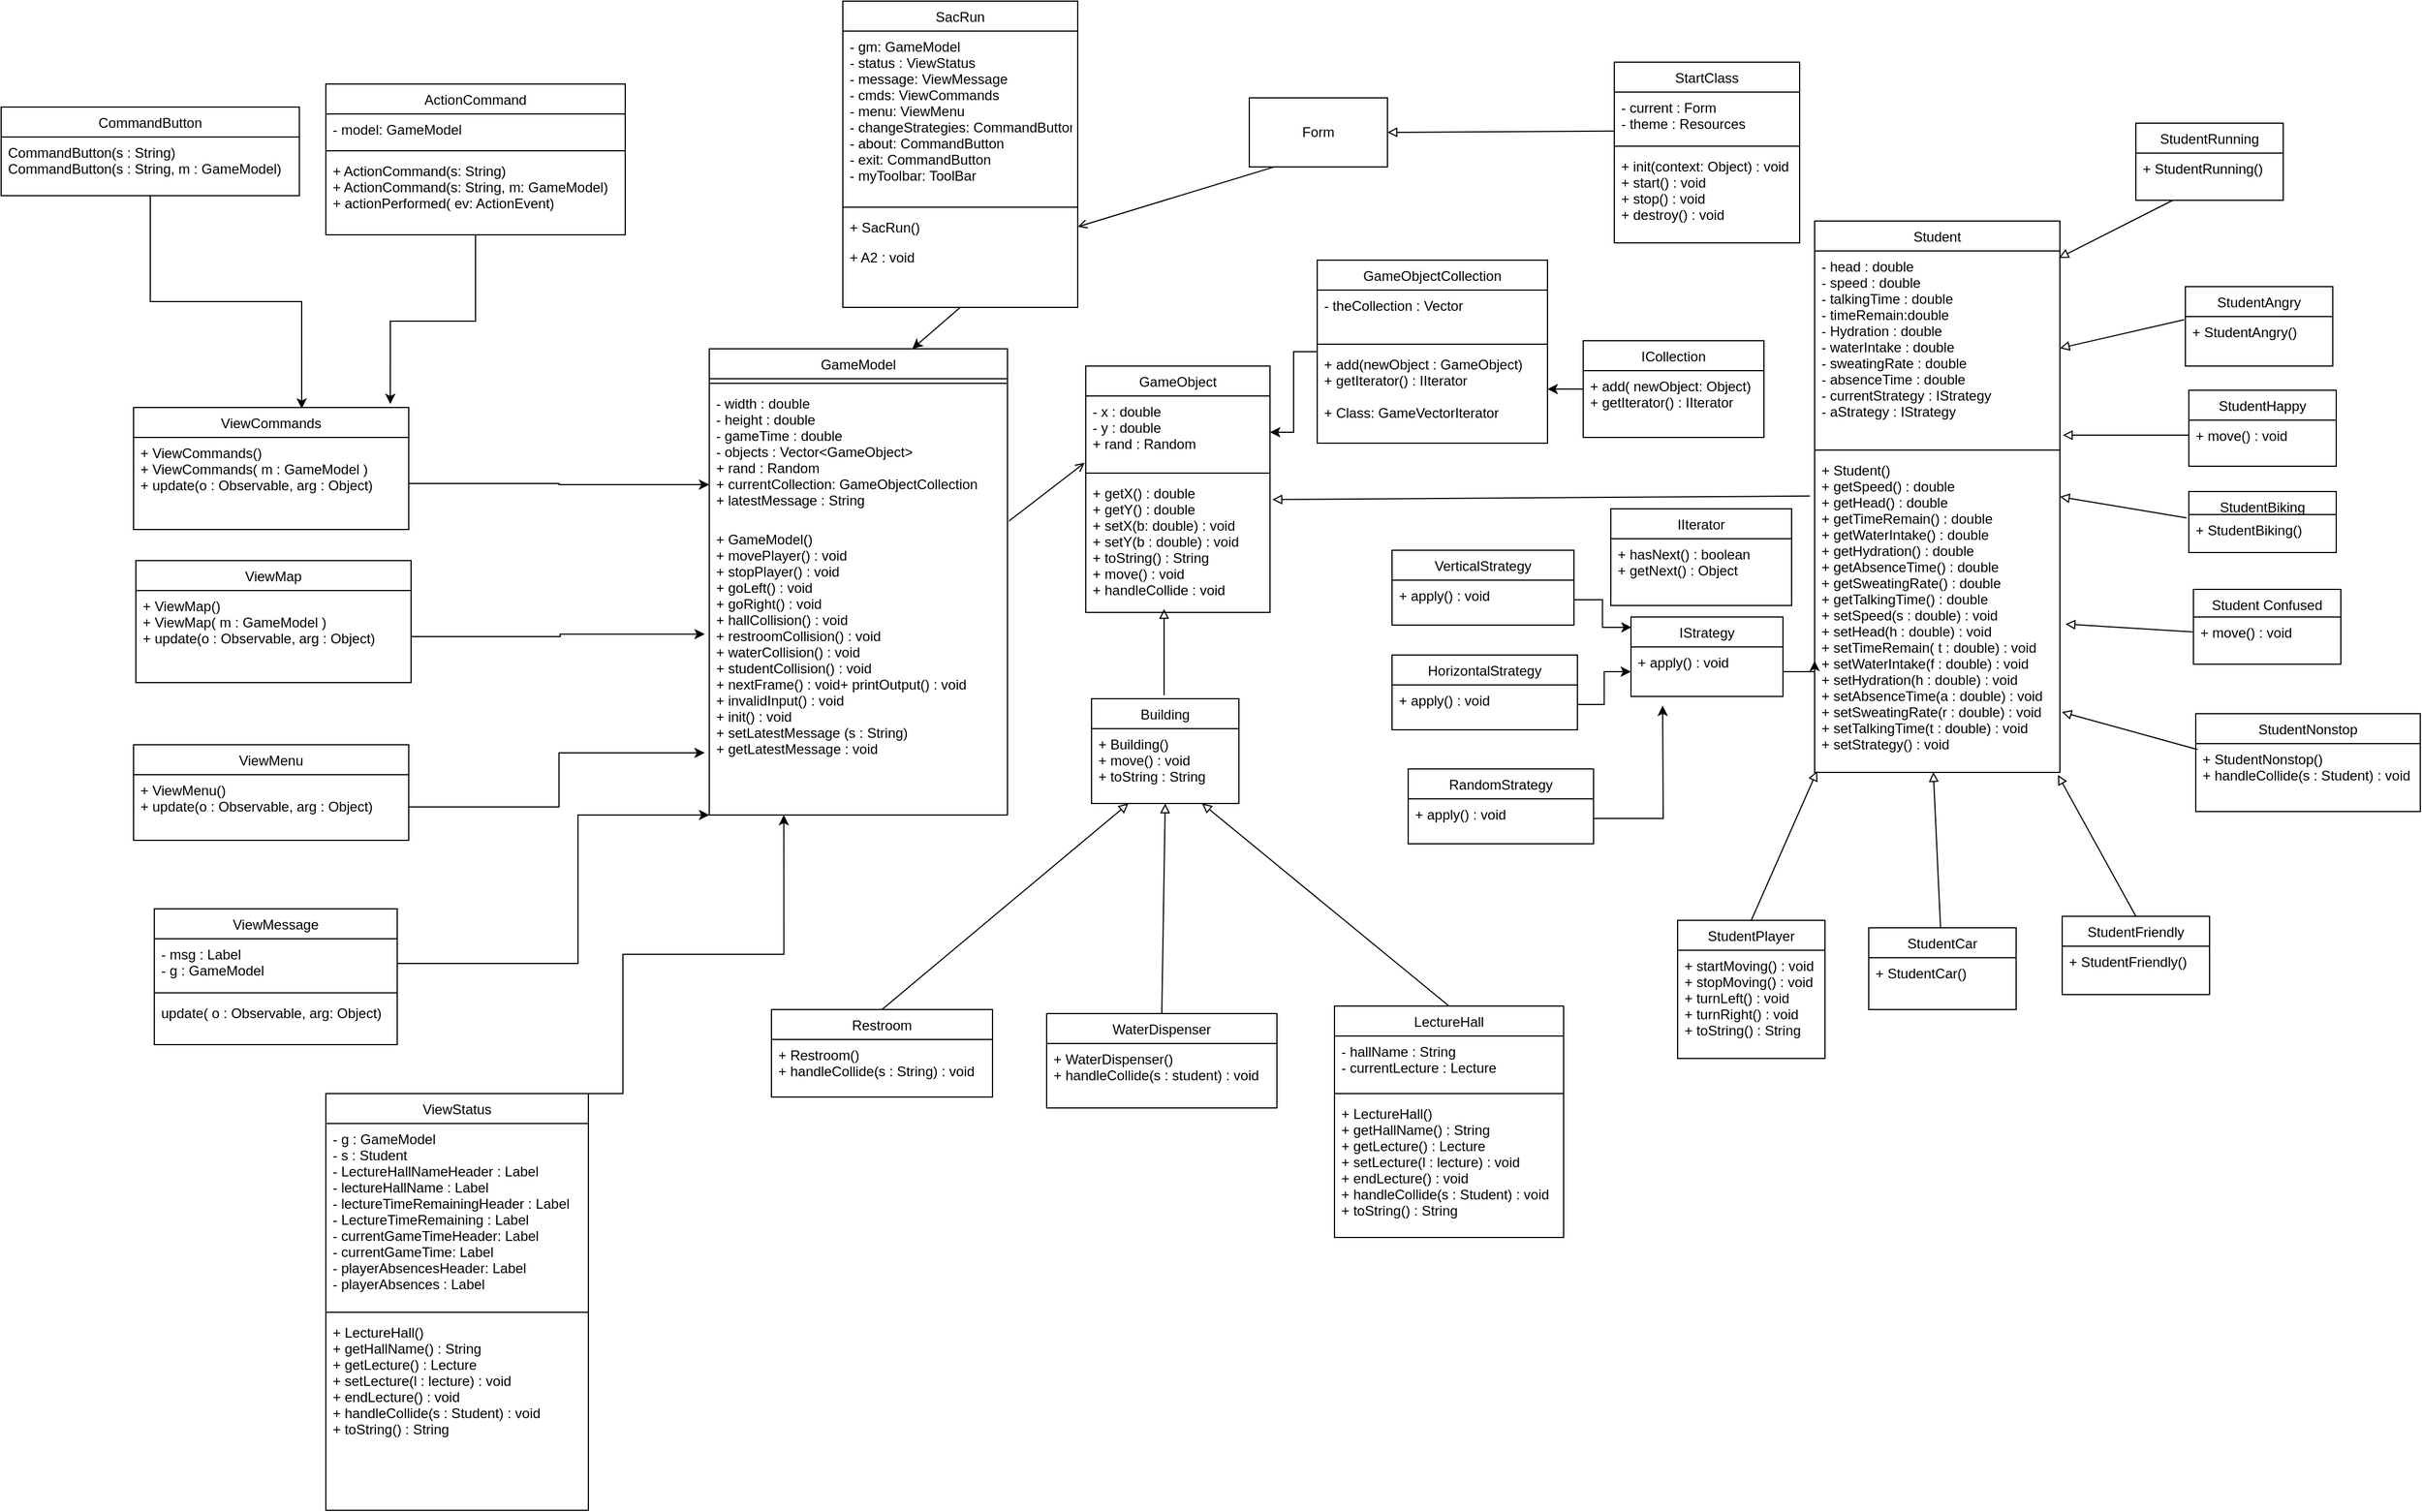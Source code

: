 <mxfile version="21.4.0" type="device" pages="2">
  <diagram id="C5RBs43oDa-KdzZeNtuy" name="Page-1">
    <mxGraphModel dx="1948" dy="1312" grid="0" gridSize="10" guides="1" tooltips="1" connect="1" arrows="1" fold="1" page="1" pageScale="1" pageWidth="2500" pageHeight="2000" background="none" math="0" shadow="0">
      <root>
        <mxCell id="WIyWlLk6GJQsqaUBKTNV-0" />
        <mxCell id="WIyWlLk6GJQsqaUBKTNV-1" parent="WIyWlLk6GJQsqaUBKTNV-0" />
        <mxCell id="zkfFHV4jXpPFQw0GAbJ--6" value="GameObject" style="swimlane;fontStyle=0;align=center;verticalAlign=top;childLayout=stackLayout;horizontal=1;startSize=26;horizontalStack=0;resizeParent=1;resizeLast=0;collapsible=1;marginBottom=0;rounded=0;shadow=0;strokeWidth=1;" parent="WIyWlLk6GJQsqaUBKTNV-1" vertex="1">
          <mxGeometry x="1135" y="353" width="160" height="214" as="geometry">
            <mxRectangle x="130" y="380" width="160" height="26" as="alternateBounds" />
          </mxGeometry>
        </mxCell>
        <mxCell id="zkfFHV4jXpPFQw0GAbJ--7" value="- x : double&#xa;- y : double&#xa;+ rand : Random&#xa;" style="text;align=left;verticalAlign=top;spacingLeft=4;spacingRight=4;overflow=hidden;rotatable=0;points=[[0,0.5],[1,0.5]];portConstraint=eastwest;" parent="zkfFHV4jXpPFQw0GAbJ--6" vertex="1">
          <mxGeometry y="26" width="160" height="63" as="geometry" />
        </mxCell>
        <mxCell id="zkfFHV4jXpPFQw0GAbJ--9" value="" style="line;html=1;strokeWidth=1;align=left;verticalAlign=middle;spacingTop=-1;spacingLeft=3;spacingRight=3;rotatable=0;labelPosition=right;points=[];portConstraint=eastwest;" parent="zkfFHV4jXpPFQw0GAbJ--6" vertex="1">
          <mxGeometry y="89" width="160" height="8" as="geometry" />
        </mxCell>
        <mxCell id="iKvbDmAeb83sAeLD34LN-2" value="+ getX() : double&#xa;+ getY() : double&#xa;+ setX(b: double) : void&#xa;+ setY(b : double) : void&#xa;+ toString() : String&#xa;+ move() : void&#xa;+ handleCollide : void&#xa;" style="text;align=left;verticalAlign=top;spacingLeft=4;spacingRight=4;overflow=hidden;rotatable=0;points=[[0,0.5],[1,0.5]];portConstraint=eastwest;" parent="zkfFHV4jXpPFQw0GAbJ--6" vertex="1">
          <mxGeometry y="97" width="160" height="117" as="geometry" />
        </mxCell>
        <mxCell id="zkfFHV4jXpPFQw0GAbJ--17" value="StartClass" style="swimlane;fontStyle=0;align=center;verticalAlign=top;childLayout=stackLayout;horizontal=1;startSize=26;horizontalStack=0;resizeParent=1;resizeLast=0;collapsible=1;marginBottom=0;rounded=0;shadow=0;strokeWidth=1;" parent="WIyWlLk6GJQsqaUBKTNV-1" vertex="1">
          <mxGeometry x="1594" y="89" width="161" height="157" as="geometry">
            <mxRectangle x="550" y="140" width="160" height="26" as="alternateBounds" />
          </mxGeometry>
        </mxCell>
        <mxCell id="zkfFHV4jXpPFQw0GAbJ--18" value="- current : Form&#xa;- theme : Resources&#xa;" style="text;align=left;verticalAlign=top;spacingLeft=4;spacingRight=4;overflow=hidden;rotatable=0;points=[[0,0.5],[1,0.5]];portConstraint=eastwest;" parent="zkfFHV4jXpPFQw0GAbJ--17" vertex="1">
          <mxGeometry y="26" width="161" height="43" as="geometry" />
        </mxCell>
        <mxCell id="zkfFHV4jXpPFQw0GAbJ--23" value="" style="line;html=1;strokeWidth=1;align=left;verticalAlign=middle;spacingTop=-1;spacingLeft=3;spacingRight=3;rotatable=0;labelPosition=right;points=[];portConstraint=eastwest;" parent="zkfFHV4jXpPFQw0GAbJ--17" vertex="1">
          <mxGeometry y="69" width="161" height="8" as="geometry" />
        </mxCell>
        <mxCell id="zkfFHV4jXpPFQw0GAbJ--24" value="+ init(context: Object) : void&#xa;+ start() : void&#xa;+ stop() : void&#xa;+ destroy() : void&#xa;" style="text;align=left;verticalAlign=top;spacingLeft=4;spacingRight=4;overflow=hidden;rotatable=0;points=[[0,0.5],[1,0.5]];portConstraint=eastwest;" parent="zkfFHV4jXpPFQw0GAbJ--17" vertex="1">
          <mxGeometry y="77" width="161" height="67" as="geometry" />
        </mxCell>
        <mxCell id="lJ6aVyWYcNpA8rli7bff-1" value="SacRun" style="swimlane;fontStyle=0;align=center;verticalAlign=top;childLayout=stackLayout;horizontal=1;startSize=26;horizontalStack=0;resizeParent=1;resizeLast=0;collapsible=1;marginBottom=0;rounded=0;shadow=0;strokeWidth=1;" parent="WIyWlLk6GJQsqaUBKTNV-1" vertex="1">
          <mxGeometry x="924" y="36" width="204" height="266" as="geometry">
            <mxRectangle x="550" y="140" width="160" height="26" as="alternateBounds" />
          </mxGeometry>
        </mxCell>
        <mxCell id="lJ6aVyWYcNpA8rli7bff-2" value="- gm: GameModel&#xa;- status : ViewStatus&#xa;- message: ViewMessage&#xa;- cmds: ViewCommands&#xa;- menu: ViewMenu&#xa;- changeStrategies: CommandButton&#xa;- about: CommandButton&#xa;- exit: CommandButton&#xa;- myToolbar: ToolBar" style="text;align=left;verticalAlign=top;spacingLeft=4;spacingRight=4;overflow=hidden;rotatable=0;points=[[0,0.5],[1,0.5]];portConstraint=eastwest;" parent="lJ6aVyWYcNpA8rli7bff-1" vertex="1">
          <mxGeometry y="26" width="204" height="149" as="geometry" />
        </mxCell>
        <mxCell id="lJ6aVyWYcNpA8rli7bff-4" value="" style="line;html=1;strokeWidth=1;align=left;verticalAlign=middle;spacingTop=-1;spacingLeft=3;spacingRight=3;rotatable=0;labelPosition=right;points=[];portConstraint=eastwest;" parent="lJ6aVyWYcNpA8rli7bff-1" vertex="1">
          <mxGeometry y="175" width="204" height="8" as="geometry" />
        </mxCell>
        <mxCell id="lJ6aVyWYcNpA8rli7bff-5" value="+ SacRun()" style="text;align=left;verticalAlign=top;spacingLeft=4;spacingRight=4;overflow=hidden;rotatable=0;points=[[0,0.5],[1,0.5]];portConstraint=eastwest;" parent="lJ6aVyWYcNpA8rli7bff-1" vertex="1">
          <mxGeometry y="183" width="204" height="26" as="geometry" />
        </mxCell>
        <mxCell id="lJ6aVyWYcNpA8rli7bff-6" value="+ A2 : void" style="text;align=left;verticalAlign=top;spacingLeft=4;spacingRight=4;overflow=hidden;rotatable=0;points=[[0,0.5],[1,0.5]];portConstraint=eastwest;" parent="lJ6aVyWYcNpA8rli7bff-1" vertex="1">
          <mxGeometry y="209" width="204" height="57" as="geometry" />
        </mxCell>
        <mxCell id="lJ6aVyWYcNpA8rli7bff-12" value="GameModel" style="swimlane;fontStyle=0;align=center;verticalAlign=top;childLayout=stackLayout;horizontal=1;startSize=26;horizontalStack=0;resizeParent=1;resizeLast=0;collapsible=1;marginBottom=0;rounded=0;shadow=0;strokeWidth=1;" parent="WIyWlLk6GJQsqaUBKTNV-1" vertex="1">
          <mxGeometry x="808" y="338" width="259" height="405" as="geometry">
            <mxRectangle x="550" y="140" width="160" height="26" as="alternateBounds" />
          </mxGeometry>
        </mxCell>
        <mxCell id="lJ6aVyWYcNpA8rli7bff-15" value="" style="line;html=1;strokeWidth=1;align=left;verticalAlign=middle;spacingTop=-1;spacingLeft=3;spacingRight=3;rotatable=0;labelPosition=right;points=[];portConstraint=eastwest;" parent="lJ6aVyWYcNpA8rli7bff-12" vertex="1">
          <mxGeometry y="26" width="259" height="8" as="geometry" />
        </mxCell>
        <mxCell id="lJ6aVyWYcNpA8rli7bff-13" value="- width : double&#xa;- height : double&#xa;- gameTime : double&#xa;- objects : Vector&lt;GameObject&gt;&#xa;+ rand : Random&#xa;+ currentCollection: GameObjectCollection&#xa;+ latestMessage : String" style="text;align=left;verticalAlign=top;spacingLeft=4;spacingRight=4;overflow=hidden;rotatable=0;points=[[0,0.5],[1,0.5]];portConstraint=eastwest;" parent="lJ6aVyWYcNpA8rli7bff-12" vertex="1">
          <mxGeometry y="34" width="259" height="118" as="geometry" />
        </mxCell>
        <mxCell id="lJ6aVyWYcNpA8rli7bff-16" value="+ GameModel()&#xa;+ movePlayer() : void&#xa;+ stopPlayer() : void&#xa;+ goLeft() : void&#xa;+ goRight() : void&#xa;+ hallCollision() : void&#xa;+ restroomCollision() : void&#xa;+ waterCollision() : void&#xa;+ studentCollision() : void&#xa;+ nextFrame() : void+ printOutput() : void&#xa;+ invalidInput() : void&#xa;+ init() : void&#xa;+ setLatestMessage (s : String)&#xa;+ getLatestMessage : void&#xa;&#xa;&#xa;&#xa;" style="text;align=left;verticalAlign=top;spacingLeft=4;spacingRight=4;overflow=hidden;rotatable=0;points=[[0,0.5],[1,0.5]];portConstraint=eastwest;" parent="lJ6aVyWYcNpA8rli7bff-12" vertex="1">
          <mxGeometry y="152" width="259" height="238" as="geometry" />
        </mxCell>
        <mxCell id="lJ6aVyWYcNpA8rli7bff-18" value="" style="endArrow=open;html=1;rounded=0;endFill=0;exitX=1;exitY=0.5;exitDx=0;exitDy=0;entryX=1;entryY=0.5;entryDx=0;entryDy=0;" parent="WIyWlLk6GJQsqaUBKTNV-1" source="lJ6aVyWYcNpA8rli7bff-20" target="lJ6aVyWYcNpA8rli7bff-5" edge="1">
          <mxGeometry width="50" height="50" relative="1" as="geometry">
            <mxPoint x="1477" y="404" as="sourcePoint" />
            <mxPoint x="1103" y="242" as="targetPoint" />
            <Array as="points" />
          </mxGeometry>
        </mxCell>
        <mxCell id="lJ6aVyWYcNpA8rli7bff-20" value="Form" style="rounded=0;whiteSpace=wrap;html=1;" parent="WIyWlLk6GJQsqaUBKTNV-1" vertex="1">
          <mxGeometry x="1277" y="120" width="120" height="60" as="geometry" />
        </mxCell>
        <mxCell id="lJ6aVyWYcNpA8rli7bff-25" value="Building" style="swimlane;fontStyle=0;align=center;verticalAlign=top;childLayout=stackLayout;horizontal=1;startSize=26;horizontalStack=0;resizeParent=1;resizeLast=0;collapsible=1;marginBottom=0;rounded=0;shadow=0;strokeWidth=1;" parent="WIyWlLk6GJQsqaUBKTNV-1" vertex="1">
          <mxGeometry x="1140" y="642" width="128" height="91" as="geometry">
            <mxRectangle x="550" y="140" width="160" height="26" as="alternateBounds" />
          </mxGeometry>
        </mxCell>
        <mxCell id="lJ6aVyWYcNpA8rli7bff-29" value="+ Building()&#xa;+ move() : void&#xa;+ toString : String&#xa;" style="text;align=left;verticalAlign=top;spacingLeft=4;spacingRight=4;overflow=hidden;rotatable=0;points=[[0,0.5],[1,0.5]];portConstraint=eastwest;" parent="lJ6aVyWYcNpA8rli7bff-25" vertex="1">
          <mxGeometry y="26" width="128" height="58" as="geometry" />
        </mxCell>
        <mxCell id="lJ6aVyWYcNpA8rli7bff-31" value="Student&#xa;" style="swimlane;fontStyle=0;align=center;verticalAlign=top;childLayout=stackLayout;horizontal=1;startSize=26;horizontalStack=0;resizeParent=1;resizeLast=0;collapsible=1;marginBottom=0;rounded=0;shadow=0;strokeWidth=1;" parent="WIyWlLk6GJQsqaUBKTNV-1" vertex="1">
          <mxGeometry x="1768" y="227" width="213" height="479" as="geometry">
            <mxRectangle x="550" y="140" width="160" height="26" as="alternateBounds" />
          </mxGeometry>
        </mxCell>
        <mxCell id="lJ6aVyWYcNpA8rli7bff-32" value="- head : double&#xa;- speed : double&#xa;- talkingTime : double&#xa;- timeRemain:double&#xa;- Hydration : double&#xa;- waterIntake : double&#xa;- sweatingRate : double&#xa;- absenceTime : double&#xa;- currentStrategy : IStrategy&#xa;- aStrategy : IStrategy" style="text;align=left;verticalAlign=top;spacingLeft=4;spacingRight=4;overflow=hidden;rotatable=0;points=[[0,0.5],[1,0.5]];portConstraint=eastwest;" parent="lJ6aVyWYcNpA8rli7bff-31" vertex="1">
          <mxGeometry y="26" width="213" height="169" as="geometry" />
        </mxCell>
        <mxCell id="lJ6aVyWYcNpA8rli7bff-34" value="" style="line;html=1;strokeWidth=1;align=left;verticalAlign=middle;spacingTop=-1;spacingLeft=3;spacingRight=3;rotatable=0;labelPosition=right;points=[];portConstraint=eastwest;" parent="lJ6aVyWYcNpA8rli7bff-31" vertex="1">
          <mxGeometry y="195" width="213" height="8" as="geometry" />
        </mxCell>
        <mxCell id="lJ6aVyWYcNpA8rli7bff-35" value="+ Student()&#xa;+ getSpeed() : double&#xa;+ getHead() : double&#xa;+ getTimeRemain() : double&#xa;+ getWaterIntake() : double&#xa;+ getHydration() : double&#xa;+ getAbsenceTime() : double&#xa;+ getSweatingRate() : double&#xa;+ getTalkingTime() : double&#xa;+ setSpeed(s : double) : void&#xa;+ setHead(h : double) : void&#xa;+ setTimeRemain( t : double) : void&#xa;+ setWaterIntake(f : double) : void&#xa;+ setHydration(h : double) : void&#xa;+ setAbsenceTime(a : double) : void&#xa;+ setSweatingRate(r : double) : void&#xa;+ setTalkingTime(t : double) : void&#xa;+ setStrategy() : void" style="text;align=left;verticalAlign=top;spacingLeft=4;spacingRight=4;overflow=hidden;rotatable=0;points=[[0,0.5],[1,0.5]];portConstraint=eastwest;" parent="lJ6aVyWYcNpA8rli7bff-31" vertex="1">
          <mxGeometry y="203" width="213" height="276" as="geometry" />
        </mxCell>
        <mxCell id="lJ6aVyWYcNpA8rli7bff-37" value="WaterDispenser" style="swimlane;fontStyle=0;align=center;verticalAlign=top;childLayout=stackLayout;horizontal=1;startSize=26;horizontalStack=0;resizeParent=1;resizeLast=0;collapsible=1;marginBottom=0;rounded=0;shadow=0;strokeWidth=1;" parent="WIyWlLk6GJQsqaUBKTNV-1" vertex="1">
          <mxGeometry x="1101" y="915.5" width="200" height="82" as="geometry">
            <mxRectangle x="550" y="140" width="160" height="26" as="alternateBounds" />
          </mxGeometry>
        </mxCell>
        <mxCell id="lJ6aVyWYcNpA8rli7bff-42" value="+ WaterDispenser()&#xa;+ handleCollide(s : student) : void&#xa;" style="text;align=left;verticalAlign=top;spacingLeft=4;spacingRight=4;overflow=hidden;rotatable=0;points=[[0,0.5],[1,0.5]];portConstraint=eastwest;" parent="lJ6aVyWYcNpA8rli7bff-37" vertex="1">
          <mxGeometry y="26" width="200" height="48" as="geometry" />
        </mxCell>
        <mxCell id="lJ6aVyWYcNpA8rli7bff-43" value="LectureHall" style="swimlane;fontStyle=0;align=center;verticalAlign=top;childLayout=stackLayout;horizontal=1;startSize=26;horizontalStack=0;resizeParent=1;resizeLast=0;collapsible=1;marginBottom=0;rounded=0;shadow=0;strokeWidth=1;" parent="WIyWlLk6GJQsqaUBKTNV-1" vertex="1">
          <mxGeometry x="1351" y="909" width="199" height="201" as="geometry">
            <mxRectangle x="550" y="140" width="160" height="26" as="alternateBounds" />
          </mxGeometry>
        </mxCell>
        <mxCell id="lJ6aVyWYcNpA8rli7bff-44" value="- hallName : String&#xa;- currentLecture : Lecture&#xa;" style="text;align=left;verticalAlign=top;spacingLeft=4;spacingRight=4;overflow=hidden;rotatable=0;points=[[0,0.5],[1,0.5]];portConstraint=eastwest;" parent="lJ6aVyWYcNpA8rli7bff-43" vertex="1">
          <mxGeometry y="26" width="199" height="46" as="geometry" />
        </mxCell>
        <mxCell id="lJ6aVyWYcNpA8rli7bff-46" value="" style="line;html=1;strokeWidth=1;align=left;verticalAlign=middle;spacingTop=-1;spacingLeft=3;spacingRight=3;rotatable=0;labelPosition=right;points=[];portConstraint=eastwest;" parent="lJ6aVyWYcNpA8rli7bff-43" vertex="1">
          <mxGeometry y="72" width="199" height="8" as="geometry" />
        </mxCell>
        <mxCell id="lJ6aVyWYcNpA8rli7bff-47" value="+ LectureHall()&#xa;+ getHallName() : String&#xa;+ getLecture() : Lecture&#xa;+ setLecture(l : lecture) : void&#xa;+ endLecture() : void&#xa;+ handleCollide(s : Student) : void&#xa;+ toString() : String" style="text;align=left;verticalAlign=top;spacingLeft=4;spacingRight=4;overflow=hidden;rotatable=0;points=[[0,0.5],[1,0.5]];portConstraint=eastwest;" parent="lJ6aVyWYcNpA8rli7bff-43" vertex="1">
          <mxGeometry y="80" width="199" height="121" as="geometry" />
        </mxCell>
        <mxCell id="lJ6aVyWYcNpA8rli7bff-48" value="Restroom&#xa;" style="swimlane;fontStyle=0;align=center;verticalAlign=top;childLayout=stackLayout;horizontal=1;startSize=26;horizontalStack=0;resizeParent=1;resizeLast=0;collapsible=1;marginBottom=0;rounded=0;shadow=0;strokeWidth=1;" parent="WIyWlLk6GJQsqaUBKTNV-1" vertex="1">
          <mxGeometry x="862" y="912" width="192" height="76" as="geometry">
            <mxRectangle x="550" y="140" width="160" height="26" as="alternateBounds" />
          </mxGeometry>
        </mxCell>
        <mxCell id="lJ6aVyWYcNpA8rli7bff-52" value="+ Restroom()&#xa;+ handleCollide(s : String) : void&#xa;" style="text;align=left;verticalAlign=top;spacingLeft=4;spacingRight=4;overflow=hidden;rotatable=0;points=[[0,0.5],[1,0.5]];portConstraint=eastwest;" parent="lJ6aVyWYcNpA8rli7bff-48" vertex="1">
          <mxGeometry y="26" width="192" height="49" as="geometry" />
        </mxCell>
        <mxCell id="lJ6aVyWYcNpA8rli7bff-53" value="" style="endArrow=open;html=1;rounded=0;endFill=0;exitX=1.005;exitY=0.98;exitDx=0;exitDy=0;exitPerimeter=0;entryX=-0.006;entryY=0.921;entryDx=0;entryDy=0;entryPerimeter=0;" parent="WIyWlLk6GJQsqaUBKTNV-1" source="lJ6aVyWYcNpA8rli7bff-13" target="zkfFHV4jXpPFQw0GAbJ--7" edge="1">
          <mxGeometry width="50" height="50" relative="1" as="geometry">
            <mxPoint x="1063" y="525" as="sourcePoint" />
            <mxPoint x="1117" y="434" as="targetPoint" />
            <Array as="points" />
          </mxGeometry>
        </mxCell>
        <mxCell id="lJ6aVyWYcNpA8rli7bff-54" value="" style="endArrow=block;html=1;rounded=0;endFill=0;" parent="WIyWlLk6GJQsqaUBKTNV-1" edge="1">
          <mxGeometry width="50" height="50" relative="1" as="geometry">
            <mxPoint x="1203" y="639" as="sourcePoint" />
            <mxPoint x="1203" y="564" as="targetPoint" />
          </mxGeometry>
        </mxCell>
        <mxCell id="lJ6aVyWYcNpA8rli7bff-55" value="" style="endArrow=block;html=1;rounded=0;exitX=0.5;exitY=0;exitDx=0;exitDy=0;entryX=0.5;entryY=1;entryDx=0;entryDy=0;endFill=0;" parent="WIyWlLk6GJQsqaUBKTNV-1" source="lJ6aVyWYcNpA8rli7bff-37" target="lJ6aVyWYcNpA8rli7bff-25" edge="1">
          <mxGeometry width="50" height="50" relative="1" as="geometry">
            <mxPoint x="1154.744" y="771.998" as="sourcePoint" />
            <mxPoint x="1007" y="837.03" as="targetPoint" />
          </mxGeometry>
        </mxCell>
        <mxCell id="lJ6aVyWYcNpA8rli7bff-56" value="" style="endArrow=block;html=1;rounded=0;exitX=0.5;exitY=0;exitDx=0;exitDy=0;endFill=0;entryX=0.75;entryY=1;entryDx=0;entryDy=0;" parent="WIyWlLk6GJQsqaUBKTNV-1" source="lJ6aVyWYcNpA8rli7bff-43" target="lJ6aVyWYcNpA8rli7bff-25" edge="1">
          <mxGeometry width="50" height="50" relative="1" as="geometry">
            <mxPoint x="906.74" y="949" as="sourcePoint" />
            <mxPoint x="1069.74" y="900" as="targetPoint" />
          </mxGeometry>
        </mxCell>
        <mxCell id="lJ6aVyWYcNpA8rli7bff-57" value="" style="endArrow=block;html=1;rounded=0;endFill=0;exitX=0.5;exitY=0;exitDx=0;exitDy=0;entryX=0.25;entryY=1;entryDx=0;entryDy=0;" parent="WIyWlLk6GJQsqaUBKTNV-1" source="lJ6aVyWYcNpA8rli7bff-48" target="lJ6aVyWYcNpA8rli7bff-25" edge="1">
          <mxGeometry width="50" height="50" relative="1" as="geometry">
            <mxPoint x="992" y="1176" as="sourcePoint" />
            <mxPoint x="977" y="936" as="targetPoint" />
          </mxGeometry>
        </mxCell>
        <mxCell id="lJ6aVyWYcNpA8rli7bff-58" value="" style="endArrow=block;html=1;rounded=0;endFill=0;exitX=0.008;exitY=0.117;exitDx=0;exitDy=0;exitPerimeter=0;entryX=1.008;entryY=0.81;entryDx=0;entryDy=0;entryPerimeter=0;" parent="WIyWlLk6GJQsqaUBKTNV-1" source="iKvbDmAeb83sAeLD34LN-12" target="lJ6aVyWYcNpA8rli7bff-35" edge="1">
          <mxGeometry width="50" height="50" relative="1" as="geometry">
            <mxPoint x="2316" y="512" as="sourcePoint" />
            <mxPoint x="2439" y="534" as="targetPoint" />
          </mxGeometry>
        </mxCell>
        <mxCell id="lJ6aVyWYcNpA8rli7bff-59" value="" style="endArrow=block;html=1;rounded=0;entryX=1;entryY=0.5;entryDx=0;entryDy=0;endFill=0;exitX=-0.001;exitY=0.787;exitDx=0;exitDy=0;exitPerimeter=0;" parent="WIyWlLk6GJQsqaUBKTNV-1" source="zkfFHV4jXpPFQw0GAbJ--18" target="lJ6aVyWYcNpA8rli7bff-20" edge="1">
          <mxGeometry width="50" height="50" relative="1" as="geometry">
            <mxPoint x="1172" y="156" as="sourcePoint" />
            <mxPoint x="1419" y="494" as="targetPoint" />
          </mxGeometry>
        </mxCell>
        <mxCell id="lJ6aVyWYcNpA8rli7bff-60" value="StudentAngry&#xa;" style="swimlane;fontStyle=0;align=center;verticalAlign=top;childLayout=stackLayout;horizontal=1;startSize=26;horizontalStack=0;resizeParent=1;resizeLast=0;collapsible=1;marginBottom=0;rounded=0;shadow=0;strokeWidth=1;" parent="WIyWlLk6GJQsqaUBKTNV-1" vertex="1">
          <mxGeometry x="2090" y="284" width="128" height="69" as="geometry">
            <mxRectangle x="550" y="140" width="160" height="26" as="alternateBounds" />
          </mxGeometry>
        </mxCell>
        <mxCell id="lJ6aVyWYcNpA8rli7bff-64" value="+ StudentAngry()" style="text;align=left;verticalAlign=top;spacingLeft=4;spacingRight=4;overflow=hidden;rotatable=0;points=[[0,0.5],[1,0.5]];portConstraint=eastwest;" parent="lJ6aVyWYcNpA8rli7bff-60" vertex="1">
          <mxGeometry y="26" width="128" height="26" as="geometry" />
        </mxCell>
        <mxCell id="lJ6aVyWYcNpA8rli7bff-66" value="StudentBiking&#xa;" style="swimlane;fontStyle=0;align=center;verticalAlign=top;childLayout=stackLayout;horizontal=1;startSize=20;horizontalStack=0;resizeParent=1;resizeLast=0;collapsible=1;marginBottom=0;rounded=0;shadow=0;strokeWidth=1;" parent="WIyWlLk6GJQsqaUBKTNV-1" vertex="1">
          <mxGeometry x="2093" y="462" width="128" height="53" as="geometry">
            <mxRectangle x="550" y="140" width="160" height="26" as="alternateBounds" />
          </mxGeometry>
        </mxCell>
        <mxCell id="lJ6aVyWYcNpA8rli7bff-70" value="+ StudentBiking()" style="text;align=left;verticalAlign=top;spacingLeft=4;spacingRight=4;overflow=hidden;rotatable=0;points=[[0,0.5],[1,0.5]];portConstraint=eastwest;" parent="lJ6aVyWYcNpA8rli7bff-66" vertex="1">
          <mxGeometry y="20" width="128" height="26" as="geometry" />
        </mxCell>
        <mxCell id="lJ6aVyWYcNpA8rli7bff-72" value="StudentPlayer" style="swimlane;fontStyle=0;align=center;verticalAlign=top;childLayout=stackLayout;horizontal=1;startSize=26;horizontalStack=0;resizeParent=1;resizeLast=0;collapsible=1;marginBottom=0;rounded=0;shadow=0;strokeWidth=1;" parent="WIyWlLk6GJQsqaUBKTNV-1" vertex="1">
          <mxGeometry x="1649" y="834.5" width="128" height="120" as="geometry">
            <mxRectangle x="550" y="140" width="160" height="26" as="alternateBounds" />
          </mxGeometry>
        </mxCell>
        <mxCell id="lJ6aVyWYcNpA8rli7bff-76" value="+ startMoving() : void&#xa;+ stopMoving() : void&#xa;+ turnLeft() : void&#xa;+ turnRight() : void&#xa;+ toString() : String&#xa;" style="text;align=left;verticalAlign=top;spacingLeft=4;spacingRight=4;overflow=hidden;rotatable=0;points=[[0,0.5],[1,0.5]];portConstraint=eastwest;" parent="lJ6aVyWYcNpA8rli7bff-72" vertex="1">
          <mxGeometry y="26" width="128" height="91" as="geometry" />
        </mxCell>
        <mxCell id="lJ6aVyWYcNpA8rli7bff-78" value="Student Confused&#xa;" style="swimlane;fontStyle=0;align=center;verticalAlign=top;childLayout=stackLayout;horizontal=1;startSize=24;horizontalStack=0;resizeParent=1;resizeLast=0;collapsible=1;marginBottom=0;rounded=0;shadow=0;strokeWidth=1;" parent="WIyWlLk6GJQsqaUBKTNV-1" vertex="1">
          <mxGeometry x="2097" y="547" width="128" height="65" as="geometry">
            <mxRectangle x="550" y="140" width="160" height="26" as="alternateBounds" />
          </mxGeometry>
        </mxCell>
        <mxCell id="lJ6aVyWYcNpA8rli7bff-82" value="+ move() : void" style="text;align=left;verticalAlign=top;spacingLeft=4;spacingRight=4;overflow=hidden;rotatable=0;points=[[0,0.5],[1,0.5]];portConstraint=eastwest;" parent="lJ6aVyWYcNpA8rli7bff-78" vertex="1">
          <mxGeometry y="24" width="128" height="26" as="geometry" />
        </mxCell>
        <mxCell id="lJ6aVyWYcNpA8rli7bff-84" value="StudentHappy&#xa;" style="swimlane;fontStyle=0;align=center;verticalAlign=top;childLayout=stackLayout;horizontal=1;startSize=26;horizontalStack=0;resizeParent=1;resizeLast=0;collapsible=1;marginBottom=0;rounded=0;shadow=0;strokeWidth=1;" parent="WIyWlLk6GJQsqaUBKTNV-1" vertex="1">
          <mxGeometry x="2093" y="374" width="128" height="66" as="geometry">
            <mxRectangle x="550" y="140" width="160" height="26" as="alternateBounds" />
          </mxGeometry>
        </mxCell>
        <mxCell id="lJ6aVyWYcNpA8rli7bff-88" value="+ move() : void" style="text;align=left;verticalAlign=top;spacingLeft=4;spacingRight=4;overflow=hidden;rotatable=0;points=[[0,0.5],[1,0.5]];portConstraint=eastwest;" parent="lJ6aVyWYcNpA8rli7bff-84" vertex="1">
          <mxGeometry y="26" width="128" height="26" as="geometry" />
        </mxCell>
        <mxCell id="lJ6aVyWYcNpA8rli7bff-90" value="StudentFriendly&#xa;" style="swimlane;fontStyle=0;align=center;verticalAlign=top;childLayout=stackLayout;horizontal=1;startSize=26;horizontalStack=0;resizeParent=1;resizeLast=0;collapsible=1;marginBottom=0;rounded=0;shadow=0;strokeWidth=1;" parent="WIyWlLk6GJQsqaUBKTNV-1" vertex="1">
          <mxGeometry x="1983" y="831" width="128" height="68" as="geometry">
            <mxRectangle x="550" y="140" width="160" height="26" as="alternateBounds" />
          </mxGeometry>
        </mxCell>
        <mxCell id="lJ6aVyWYcNpA8rli7bff-94" value="+ StudentFriendly()" style="text;align=left;verticalAlign=top;spacingLeft=4;spacingRight=4;overflow=hidden;rotatable=0;points=[[0,0.5],[1,0.5]];portConstraint=eastwest;" parent="lJ6aVyWYcNpA8rli7bff-90" vertex="1">
          <mxGeometry y="26" width="128" height="39" as="geometry" />
        </mxCell>
        <mxCell id="lJ6aVyWYcNpA8rli7bff-96" value="" style="endArrow=block;html=1;rounded=0;exitX=0.5;exitY=0;exitDx=0;exitDy=0;entryX=0.01;entryY=0.996;entryDx=0;entryDy=0;endFill=0;entryPerimeter=0;" parent="WIyWlLk6GJQsqaUBKTNV-1" source="lJ6aVyWYcNpA8rli7bff-72" target="lJ6aVyWYcNpA8rli7bff-35" edge="1">
          <mxGeometry width="50" height="50" relative="1" as="geometry">
            <mxPoint x="1635.256" y="522.414" as="sourcePoint" />
            <mxPoint x="1900" y="570" as="targetPoint" />
          </mxGeometry>
        </mxCell>
        <mxCell id="lJ6aVyWYcNpA8rli7bff-97" value="" style="endArrow=block;html=1;rounded=0;exitX=-0.008;exitY=0.105;exitDx=0;exitDy=0;exitPerimeter=0;entryX=1;entryY=0.5;entryDx=0;entryDy=0;endFill=0;" parent="WIyWlLk6GJQsqaUBKTNV-1" source="lJ6aVyWYcNpA8rli7bff-64" target="lJ6aVyWYcNpA8rli7bff-32" edge="1">
          <mxGeometry width="50" height="50" relative="1" as="geometry">
            <mxPoint x="1900" y="570" as="sourcePoint" />
            <mxPoint x="1950" y="520" as="targetPoint" />
          </mxGeometry>
        </mxCell>
        <mxCell id="lJ6aVyWYcNpA8rli7bff-98" value="" style="endArrow=block;html=1;rounded=0;exitX=-0.016;exitY=0.109;exitDx=0;exitDy=0;exitPerimeter=0;entryX=1;entryY=0.5;entryDx=0;entryDy=0;endFill=0;" parent="WIyWlLk6GJQsqaUBKTNV-1" source="lJ6aVyWYcNpA8rli7bff-70" target="lJ6aVyWYcNpA8rli7bff-31" edge="1">
          <mxGeometry width="50" height="50" relative="1" as="geometry">
            <mxPoint x="2037.976" y="555.56" as="sourcePoint" />
            <mxPoint x="1996" y="557" as="targetPoint" />
          </mxGeometry>
        </mxCell>
        <mxCell id="iKvbDmAeb83sAeLD34LN-21" value="" style="rounded=0;orthogonalLoop=1;jettySize=auto;html=1;entryX=0.484;entryY=0.999;entryDx=0;entryDy=0;entryPerimeter=0;endArrow=block;endFill=0;" parent="WIyWlLk6GJQsqaUBKTNV-1" source="iKvbDmAeb83sAeLD34LN-4" target="lJ6aVyWYcNpA8rli7bff-35" edge="1">
          <mxGeometry relative="1" as="geometry">
            <mxPoint x="1865" y="774" as="targetPoint" />
          </mxGeometry>
        </mxCell>
        <mxCell id="iKvbDmAeb83sAeLD34LN-4" value="StudentCar" style="swimlane;fontStyle=0;align=center;verticalAlign=top;childLayout=stackLayout;horizontal=1;startSize=26;horizontalStack=0;resizeParent=1;resizeLast=0;collapsible=1;marginBottom=0;rounded=0;shadow=0;strokeWidth=1;" parent="WIyWlLk6GJQsqaUBKTNV-1" vertex="1">
          <mxGeometry x="1815" y="841" width="128" height="71" as="geometry">
            <mxRectangle x="550" y="140" width="160" height="26" as="alternateBounds" />
          </mxGeometry>
        </mxCell>
        <mxCell id="iKvbDmAeb83sAeLD34LN-7" value="+ StudentCar()" style="text;align=left;verticalAlign=top;spacingLeft=4;spacingRight=4;overflow=hidden;rotatable=0;points=[[0,0.5],[1,0.5]];portConstraint=eastwest;" parent="iKvbDmAeb83sAeLD34LN-4" vertex="1">
          <mxGeometry y="26" width="128" height="26" as="geometry" />
        </mxCell>
        <mxCell id="iKvbDmAeb83sAeLD34LN-9" value="StudentNonstop" style="swimlane;fontStyle=0;align=center;verticalAlign=top;childLayout=stackLayout;horizontal=1;startSize=26;horizontalStack=0;resizeParent=1;resizeLast=0;collapsible=1;marginBottom=0;rounded=0;shadow=0;strokeWidth=1;" parent="WIyWlLk6GJQsqaUBKTNV-1" vertex="1">
          <mxGeometry x="2099" y="655" width="195" height="85" as="geometry">
            <mxRectangle x="550" y="140" width="160" height="26" as="alternateBounds" />
          </mxGeometry>
        </mxCell>
        <mxCell id="iKvbDmAeb83sAeLD34LN-12" value="+ StudentNonstop() &#xa;+ handleCollide(s : Student) : void&#xa;" style="text;align=left;verticalAlign=top;spacingLeft=4;spacingRight=4;overflow=hidden;rotatable=0;points=[[0,0.5],[1,0.5]];portConstraint=eastwest;" parent="iKvbDmAeb83sAeLD34LN-9" vertex="1">
          <mxGeometry y="26" width="195" height="44" as="geometry" />
        </mxCell>
        <mxCell id="iKvbDmAeb83sAeLD34LN-13" value="StudentRunning" style="swimlane;fontStyle=0;align=center;verticalAlign=top;childLayout=stackLayout;horizontal=1;startSize=26;horizontalStack=0;resizeParent=1;resizeLast=0;collapsible=1;marginBottom=0;rounded=0;shadow=0;strokeWidth=1;" parent="WIyWlLk6GJQsqaUBKTNV-1" vertex="1">
          <mxGeometry x="2047" y="142" width="128" height="67" as="geometry">
            <mxRectangle x="550" y="140" width="160" height="26" as="alternateBounds" />
          </mxGeometry>
        </mxCell>
        <mxCell id="iKvbDmAeb83sAeLD34LN-16" value="+ StudentRunning()" style="text;align=left;verticalAlign=top;spacingLeft=4;spacingRight=4;overflow=hidden;rotatable=0;points=[[0,0.5],[1,0.5]];portConstraint=eastwest;" parent="iKvbDmAeb83sAeLD34LN-13" vertex="1">
          <mxGeometry y="26" width="128" height="26" as="geometry" />
        </mxCell>
        <mxCell id="iKvbDmAeb83sAeLD34LN-22" value="" style="endArrow=block;html=1;rounded=0;exitX=0.5;exitY=0;exitDx=0;exitDy=0;entryX=0.992;entryY=1.008;entryDx=0;entryDy=0;entryPerimeter=0;endFill=0;" parent="WIyWlLk6GJQsqaUBKTNV-1" source="lJ6aVyWYcNpA8rli7bff-90" target="lJ6aVyWYcNpA8rli7bff-35" edge="1">
          <mxGeometry width="50" height="50" relative="1" as="geometry">
            <mxPoint x="2053" y="776" as="sourcePoint" />
            <mxPoint x="2103" y="726" as="targetPoint" />
          </mxGeometry>
        </mxCell>
        <mxCell id="iKvbDmAeb83sAeLD34LN-23" value="" style="endArrow=block;html=1;rounded=0;exitX=0;exitY=0.5;exitDx=0;exitDy=0;entryX=1.023;entryY=0.533;entryDx=0;entryDy=0;entryPerimeter=0;endFill=0;" parent="WIyWlLk6GJQsqaUBKTNV-1" source="lJ6aVyWYcNpA8rli7bff-82" target="lJ6aVyWYcNpA8rli7bff-35" edge="1">
          <mxGeometry width="50" height="50" relative="1" as="geometry">
            <mxPoint x="2008" y="560" as="sourcePoint" />
            <mxPoint x="2058" y="510" as="targetPoint" />
          </mxGeometry>
        </mxCell>
        <mxCell id="iKvbDmAeb83sAeLD34LN-24" value="" style="endArrow=block;html=1;rounded=0;exitX=0;exitY=0.5;exitDx=0;exitDy=0;entryX=1.012;entryY=0.947;entryDx=0;entryDy=0;entryPerimeter=0;endFill=0;" parent="WIyWlLk6GJQsqaUBKTNV-1" source="lJ6aVyWYcNpA8rli7bff-88" target="lJ6aVyWYcNpA8rli7bff-32" edge="1">
          <mxGeometry width="50" height="50" relative="1" as="geometry">
            <mxPoint x="2028" y="428" as="sourcePoint" />
            <mxPoint x="2078" y="378" as="targetPoint" />
          </mxGeometry>
        </mxCell>
        <mxCell id="iKvbDmAeb83sAeLD34LN-25" value="" style="endArrow=block;html=1;rounded=0;exitX=0.25;exitY=1;exitDx=0;exitDy=0;entryX=0.996;entryY=0.036;entryDx=0;entryDy=0;entryPerimeter=0;endFill=0;" parent="WIyWlLk6GJQsqaUBKTNV-1" source="iKvbDmAeb83sAeLD34LN-13" target="lJ6aVyWYcNpA8rli7bff-32" edge="1">
          <mxGeometry width="50" height="50" relative="1" as="geometry">
            <mxPoint x="1969" y="230" as="sourcePoint" />
            <mxPoint x="2019" y="180" as="targetPoint" />
          </mxGeometry>
        </mxCell>
        <mxCell id="iKvbDmAeb83sAeLD34LN-26" value="" style="endArrow=classic;html=1;rounded=0;exitX=0.5;exitY=1;exitDx=0;exitDy=0;entryX=0.681;entryY=0;entryDx=0;entryDy=0;entryPerimeter=0;" parent="WIyWlLk6GJQsqaUBKTNV-1" source="lJ6aVyWYcNpA8rli7bff-1" target="lJ6aVyWYcNpA8rli7bff-12" edge="1">
          <mxGeometry width="50" height="50" relative="1" as="geometry">
            <mxPoint x="993" y="269" as="sourcePoint" />
            <mxPoint x="1043" y="219" as="targetPoint" />
          </mxGeometry>
        </mxCell>
        <mxCell id="iKvbDmAeb83sAeLD34LN-27" value="" style="endArrow=block;html=1;rounded=0;exitX=-0.019;exitY=0.13;exitDx=0;exitDy=0;exitPerimeter=0;entryX=1.013;entryY=0.162;entryDx=0;entryDy=0;entryPerimeter=0;endFill=0;" parent="WIyWlLk6GJQsqaUBKTNV-1" source="lJ6aVyWYcNpA8rli7bff-35" target="iKvbDmAeb83sAeLD34LN-2" edge="1">
          <mxGeometry width="50" height="50" relative="1" as="geometry">
            <mxPoint x="1412" y="472" as="sourcePoint" />
            <mxPoint x="1462" y="422" as="targetPoint" />
          </mxGeometry>
        </mxCell>
        <mxCell id="n7YNToGmn0SKQ2T-LouQ-9" style="edgeStyle=orthogonalEdgeStyle;rounded=0;orthogonalLoop=1;jettySize=auto;html=1;" edge="1" parent="WIyWlLk6GJQsqaUBKTNV-1" source="tezg1rnQrvvXJYbCxil3-8" target="zkfFHV4jXpPFQw0GAbJ--7">
          <mxGeometry relative="1" as="geometry" />
        </mxCell>
        <mxCell id="tezg1rnQrvvXJYbCxil3-8" value="GameObjectCollection" style="swimlane;fontStyle=0;align=center;verticalAlign=top;childLayout=stackLayout;horizontal=1;startSize=26;horizontalStack=0;resizeParent=1;resizeLast=0;collapsible=1;marginBottom=0;rounded=0;shadow=0;strokeWidth=1;" parent="WIyWlLk6GJQsqaUBKTNV-1" vertex="1">
          <mxGeometry x="1336" y="261" width="200" height="159" as="geometry">
            <mxRectangle x="550" y="140" width="160" height="26" as="alternateBounds" />
          </mxGeometry>
        </mxCell>
        <mxCell id="tezg1rnQrvvXJYbCxil3-9" value="- theCollection : Vector" style="text;align=left;verticalAlign=top;spacingLeft=4;spacingRight=4;overflow=hidden;rotatable=0;points=[[0,0.5],[1,0.5]];portConstraint=eastwest;" parent="tezg1rnQrvvXJYbCxil3-8" vertex="1">
          <mxGeometry y="26" width="200" height="43" as="geometry" />
        </mxCell>
        <mxCell id="tezg1rnQrvvXJYbCxil3-10" value="" style="line;html=1;strokeWidth=1;align=left;verticalAlign=middle;spacingTop=-1;spacingLeft=3;spacingRight=3;rotatable=0;labelPosition=right;points=[];portConstraint=eastwest;" parent="tezg1rnQrvvXJYbCxil3-8" vertex="1">
          <mxGeometry y="69" width="200" height="8" as="geometry" />
        </mxCell>
        <mxCell id="tezg1rnQrvvXJYbCxil3-11" value="+ add(newObject : GameObject)&#xa;+ getIterator() : IIterator&#xa;&#xa;+ Class: GameVectorIterator" style="text;align=left;verticalAlign=top;spacingLeft=4;spacingRight=4;overflow=hidden;rotatable=0;points=[[0,0.5],[1,0.5]];portConstraint=eastwest;" parent="tezg1rnQrvvXJYbCxil3-8" vertex="1">
          <mxGeometry y="77" width="200" height="70" as="geometry" />
        </mxCell>
        <mxCell id="tezg1rnQrvvXJYbCxil3-12" value="HorizontalStrategy" style="swimlane;fontStyle=0;align=center;verticalAlign=top;childLayout=stackLayout;horizontal=1;startSize=26;horizontalStack=0;resizeParent=1;resizeLast=0;collapsible=1;marginBottom=0;rounded=0;shadow=0;strokeWidth=1;" parent="WIyWlLk6GJQsqaUBKTNV-1" vertex="1">
          <mxGeometry x="1401" y="604" width="161" height="65" as="geometry">
            <mxRectangle x="550" y="140" width="160" height="26" as="alternateBounds" />
          </mxGeometry>
        </mxCell>
        <mxCell id="tezg1rnQrvvXJYbCxil3-15" value="+ apply() : void" style="text;align=left;verticalAlign=top;spacingLeft=4;spacingRight=4;overflow=hidden;rotatable=0;points=[[0,0.5],[1,0.5]];portConstraint=eastwest;" parent="tezg1rnQrvvXJYbCxil3-12" vertex="1">
          <mxGeometry y="26" width="161" height="34" as="geometry" />
        </mxCell>
        <mxCell id="tezg1rnQrvvXJYbCxil3-20" value="VerticalStrategy" style="swimlane;fontStyle=0;align=center;verticalAlign=top;childLayout=stackLayout;horizontal=1;startSize=26;horizontalStack=0;resizeParent=1;resizeLast=0;collapsible=1;marginBottom=0;rounded=0;shadow=0;strokeWidth=1;" parent="WIyWlLk6GJQsqaUBKTNV-1" vertex="1">
          <mxGeometry x="1401" y="513" width="158" height="65" as="geometry">
            <mxRectangle x="550" y="140" width="160" height="26" as="alternateBounds" />
          </mxGeometry>
        </mxCell>
        <mxCell id="tezg1rnQrvvXJYbCxil3-21" value="+ apply() : void" style="text;align=left;verticalAlign=top;spacingLeft=4;spacingRight=4;overflow=hidden;rotatable=0;points=[[0,0.5],[1,0.5]];portConstraint=eastwest;" parent="tezg1rnQrvvXJYbCxil3-20" vertex="1">
          <mxGeometry y="26" width="158" height="34" as="geometry" />
        </mxCell>
        <mxCell id="tezg1rnQrvvXJYbCxil3-22" value="RandomStrategy" style="swimlane;fontStyle=0;align=center;verticalAlign=top;childLayout=stackLayout;horizontal=1;startSize=26;horizontalStack=0;resizeParent=1;resizeLast=0;collapsible=1;marginBottom=0;rounded=0;shadow=0;strokeWidth=1;" parent="WIyWlLk6GJQsqaUBKTNV-1" vertex="1">
          <mxGeometry x="1415" y="703" width="161" height="65" as="geometry">
            <mxRectangle x="550" y="140" width="160" height="26" as="alternateBounds" />
          </mxGeometry>
        </mxCell>
        <mxCell id="n7YNToGmn0SKQ2T-LouQ-7" style="edgeStyle=orthogonalEdgeStyle;rounded=0;orthogonalLoop=1;jettySize=auto;html=1;exitX=1;exitY=0.5;exitDx=0;exitDy=0;" edge="1" parent="tezg1rnQrvvXJYbCxil3-22" source="tezg1rnQrvvXJYbCxil3-23">
          <mxGeometry relative="1" as="geometry">
            <mxPoint x="221" y="-55" as="targetPoint" />
          </mxGeometry>
        </mxCell>
        <mxCell id="tezg1rnQrvvXJYbCxil3-23" value="+ apply() : void" style="text;align=left;verticalAlign=top;spacingLeft=4;spacingRight=4;overflow=hidden;rotatable=0;points=[[0,0.5],[1,0.5]];portConstraint=eastwest;" parent="tezg1rnQrvvXJYbCxil3-22" vertex="1">
          <mxGeometry y="26" width="161" height="34" as="geometry" />
        </mxCell>
        <mxCell id="n7YNToGmn0SKQ2T-LouQ-10" style="edgeStyle=orthogonalEdgeStyle;rounded=0;orthogonalLoop=1;jettySize=auto;html=1;" edge="1" parent="WIyWlLk6GJQsqaUBKTNV-1" source="tezg1rnQrvvXJYbCxil3-24" target="tezg1rnQrvvXJYbCxil3-11">
          <mxGeometry relative="1" as="geometry" />
        </mxCell>
        <mxCell id="tezg1rnQrvvXJYbCxil3-24" value="ICollection" style="swimlane;fontStyle=0;align=center;verticalAlign=top;childLayout=stackLayout;horizontal=1;startSize=26;horizontalStack=0;resizeParent=1;resizeLast=0;collapsible=1;marginBottom=0;rounded=0;shadow=0;strokeWidth=1;" parent="WIyWlLk6GJQsqaUBKTNV-1" vertex="1">
          <mxGeometry x="1567" y="331" width="157" height="84" as="geometry">
            <mxRectangle x="550" y="140" width="160" height="26" as="alternateBounds" />
          </mxGeometry>
        </mxCell>
        <mxCell id="tezg1rnQrvvXJYbCxil3-25" value="+ add( newObject: Object)&#xa;+ getIterator() : IIterator" style="text;align=left;verticalAlign=top;spacingLeft=4;spacingRight=4;overflow=hidden;rotatable=0;points=[[0,0.5],[1,0.5]];portConstraint=eastwest;" parent="tezg1rnQrvvXJYbCxil3-24" vertex="1">
          <mxGeometry y="26" width="157" height="43" as="geometry" />
        </mxCell>
        <mxCell id="tezg1rnQrvvXJYbCxil3-28" value="IIterator" style="swimlane;fontStyle=0;align=center;verticalAlign=top;childLayout=stackLayout;horizontal=1;startSize=26;horizontalStack=0;resizeParent=1;resizeLast=0;collapsible=1;marginBottom=0;rounded=0;shadow=0;strokeWidth=1;" parent="WIyWlLk6GJQsqaUBKTNV-1" vertex="1">
          <mxGeometry x="1591" y="477" width="157" height="84" as="geometry">
            <mxRectangle x="550" y="140" width="160" height="26" as="alternateBounds" />
          </mxGeometry>
        </mxCell>
        <mxCell id="tezg1rnQrvvXJYbCxil3-29" value="+ hasNext() : boolean&#xa;+ getNext() : Object" style="text;align=left;verticalAlign=top;spacingLeft=4;spacingRight=4;overflow=hidden;rotatable=0;points=[[0,0.5],[1,0.5]];portConstraint=eastwest;" parent="tezg1rnQrvvXJYbCxil3-28" vertex="1">
          <mxGeometry y="26" width="157" height="43" as="geometry" />
        </mxCell>
        <mxCell id="tezg1rnQrvvXJYbCxil3-30" value="IStrategy" style="swimlane;fontStyle=0;align=center;verticalAlign=top;childLayout=stackLayout;horizontal=1;startSize=26;horizontalStack=0;resizeParent=1;resizeLast=0;collapsible=1;marginBottom=0;rounded=0;shadow=0;strokeWidth=1;" parent="WIyWlLk6GJQsqaUBKTNV-1" vertex="1">
          <mxGeometry x="1608.5" y="571" width="132" height="69" as="geometry">
            <mxRectangle x="550" y="140" width="160" height="26" as="alternateBounds" />
          </mxGeometry>
        </mxCell>
        <mxCell id="tezg1rnQrvvXJYbCxil3-31" value="+ apply() : void" style="text;align=left;verticalAlign=top;spacingLeft=4;spacingRight=4;overflow=hidden;rotatable=0;points=[[0,0.5],[1,0.5]];portConstraint=eastwest;" parent="tezg1rnQrvvXJYbCxil3-30" vertex="1">
          <mxGeometry y="26" width="132" height="43" as="geometry" />
        </mxCell>
        <mxCell id="n7YNToGmn0SKQ2T-LouQ-5" style="edgeStyle=orthogonalEdgeStyle;rounded=0;orthogonalLoop=1;jettySize=auto;html=1;entryX=0.004;entryY=0.13;entryDx=0;entryDy=0;entryPerimeter=0;" edge="1" parent="WIyWlLk6GJQsqaUBKTNV-1" source="tezg1rnQrvvXJYbCxil3-21" target="tezg1rnQrvvXJYbCxil3-30">
          <mxGeometry relative="1" as="geometry" />
        </mxCell>
        <mxCell id="n7YNToGmn0SKQ2T-LouQ-6" style="edgeStyle=orthogonalEdgeStyle;rounded=0;orthogonalLoop=1;jettySize=auto;html=1;exitX=1;exitY=0.5;exitDx=0;exitDy=0;entryX=0;entryY=0.5;entryDx=0;entryDy=0;" edge="1" parent="WIyWlLk6GJQsqaUBKTNV-1" source="tezg1rnQrvvXJYbCxil3-15" target="tezg1rnQrvvXJYbCxil3-31">
          <mxGeometry relative="1" as="geometry" />
        </mxCell>
        <mxCell id="n7YNToGmn0SKQ2T-LouQ-8" style="edgeStyle=orthogonalEdgeStyle;rounded=0;orthogonalLoop=1;jettySize=auto;html=1;exitX=1;exitY=0.5;exitDx=0;exitDy=0;entryX=0;entryY=0.649;entryDx=0;entryDy=0;entryPerimeter=0;" edge="1" parent="WIyWlLk6GJQsqaUBKTNV-1" source="tezg1rnQrvvXJYbCxil3-31" target="lJ6aVyWYcNpA8rli7bff-35">
          <mxGeometry relative="1" as="geometry" />
        </mxCell>
        <mxCell id="n7YNToGmn0SKQ2T-LouQ-11" style="edgeStyle=orthogonalEdgeStyle;rounded=0;orthogonalLoop=1;jettySize=auto;html=1;entryX=0.933;entryY=-0.028;entryDx=0;entryDy=0;entryPerimeter=0;" edge="1" parent="WIyWlLk6GJQsqaUBKTNV-1" source="n7YNToGmn0SKQ2T-LouQ-12" target="n7YNToGmn0SKQ2T-LouQ-18">
          <mxGeometry relative="1" as="geometry" />
        </mxCell>
        <mxCell id="n7YNToGmn0SKQ2T-LouQ-12" value="ActionCommand" style="swimlane;fontStyle=0;align=center;verticalAlign=top;childLayout=stackLayout;horizontal=1;startSize=26;horizontalStack=0;resizeParent=1;resizeLast=0;collapsible=1;marginBottom=0;rounded=0;shadow=0;strokeWidth=1;" vertex="1" parent="WIyWlLk6GJQsqaUBKTNV-1">
          <mxGeometry x="475" y="108" width="260" height="131" as="geometry">
            <mxRectangle x="550" y="140" width="160" height="26" as="alternateBounds" />
          </mxGeometry>
        </mxCell>
        <mxCell id="n7YNToGmn0SKQ2T-LouQ-13" value="- model: GameModel" style="text;align=left;verticalAlign=top;spacingLeft=4;spacingRight=4;overflow=hidden;rotatable=0;points=[[0,0.5],[1,0.5]];portConstraint=eastwest;" vertex="1" parent="n7YNToGmn0SKQ2T-LouQ-12">
          <mxGeometry y="26" width="260" height="28" as="geometry" />
        </mxCell>
        <mxCell id="n7YNToGmn0SKQ2T-LouQ-14" value="" style="line;html=1;strokeWidth=1;align=left;verticalAlign=middle;spacingTop=-1;spacingLeft=3;spacingRight=3;rotatable=0;labelPosition=right;points=[];portConstraint=eastwest;" vertex="1" parent="n7YNToGmn0SKQ2T-LouQ-12">
          <mxGeometry y="54" width="260" height="8" as="geometry" />
        </mxCell>
        <mxCell id="n7YNToGmn0SKQ2T-LouQ-15" value="+ ActionCommand(s: String) &#xa;+ ActionCommand(s: String, m: GameModel)&#xa;+ actionPerformed( ev: ActionEvent)" style="text;align=left;verticalAlign=top;spacingLeft=4;spacingRight=4;overflow=hidden;rotatable=0;points=[[0,0.5],[1,0.5]];portConstraint=eastwest;" vertex="1" parent="n7YNToGmn0SKQ2T-LouQ-12">
          <mxGeometry y="62" width="260" height="67" as="geometry" />
        </mxCell>
        <mxCell id="n7YNToGmn0SKQ2T-LouQ-16" value="CommandButton" style="swimlane;fontStyle=0;align=center;verticalAlign=top;childLayout=stackLayout;horizontal=1;startSize=26;horizontalStack=0;resizeParent=1;resizeLast=0;collapsible=1;marginBottom=0;rounded=0;shadow=0;strokeWidth=1;" vertex="1" parent="WIyWlLk6GJQsqaUBKTNV-1">
          <mxGeometry x="193" y="128" width="259" height="77" as="geometry">
            <mxRectangle x="550" y="140" width="160" height="26" as="alternateBounds" />
          </mxGeometry>
        </mxCell>
        <mxCell id="n7YNToGmn0SKQ2T-LouQ-17" value="CommandButton(s : String)&#xa;CommandButton(s : String, m : GameModel)" style="text;align=left;verticalAlign=top;spacingLeft=4;spacingRight=4;overflow=hidden;rotatable=0;points=[[0,0.5],[1,0.5]];portConstraint=eastwest;" vertex="1" parent="n7YNToGmn0SKQ2T-LouQ-16">
          <mxGeometry y="26" width="259" height="43" as="geometry" />
        </mxCell>
        <mxCell id="n7YNToGmn0SKQ2T-LouQ-18" value="ViewCommands" style="swimlane;fontStyle=0;align=center;verticalAlign=top;childLayout=stackLayout;horizontal=1;startSize=26;horizontalStack=0;resizeParent=1;resizeLast=0;collapsible=1;marginBottom=0;rounded=0;shadow=0;strokeWidth=1;" vertex="1" parent="WIyWlLk6GJQsqaUBKTNV-1">
          <mxGeometry x="308" y="389" width="239" height="106" as="geometry">
            <mxRectangle x="550" y="140" width="160" height="26" as="alternateBounds" />
          </mxGeometry>
        </mxCell>
        <mxCell id="n7YNToGmn0SKQ2T-LouQ-19" value="+ ViewCommands()&#xa;+ ViewCommands( m : GameModel )&#xa;+ update(o : Observable, arg : Object)" style="text;align=left;verticalAlign=top;spacingLeft=4;spacingRight=4;overflow=hidden;rotatable=0;points=[[0,0.5],[1,0.5]];portConstraint=eastwest;" vertex="1" parent="n7YNToGmn0SKQ2T-LouQ-18">
          <mxGeometry y="26" width="239" height="80" as="geometry" />
        </mxCell>
        <mxCell id="n7YNToGmn0SKQ2T-LouQ-20" value="ViewMap" style="swimlane;fontStyle=0;align=center;verticalAlign=top;childLayout=stackLayout;horizontal=1;startSize=26;horizontalStack=0;resizeParent=1;resizeLast=0;collapsible=1;marginBottom=0;rounded=0;shadow=0;strokeWidth=1;" vertex="1" parent="WIyWlLk6GJQsqaUBKTNV-1">
          <mxGeometry x="310" y="522" width="239" height="106" as="geometry">
            <mxRectangle x="550" y="140" width="160" height="26" as="alternateBounds" />
          </mxGeometry>
        </mxCell>
        <mxCell id="n7YNToGmn0SKQ2T-LouQ-21" value="+ ViewMap()&#xa;+ ViewMap( m : GameModel )&#xa;+ update(o : Observable, arg : Object)" style="text;align=left;verticalAlign=top;spacingLeft=4;spacingRight=4;overflow=hidden;rotatable=0;points=[[0,0.5],[1,0.5]];portConstraint=eastwest;" vertex="1" parent="n7YNToGmn0SKQ2T-LouQ-20">
          <mxGeometry y="26" width="239" height="80" as="geometry" />
        </mxCell>
        <mxCell id="n7YNToGmn0SKQ2T-LouQ-22" value="ViewMenu" style="swimlane;fontStyle=0;align=center;verticalAlign=top;childLayout=stackLayout;horizontal=1;startSize=26;horizontalStack=0;resizeParent=1;resizeLast=0;collapsible=1;marginBottom=0;rounded=0;shadow=0;strokeWidth=1;" vertex="1" parent="WIyWlLk6GJQsqaUBKTNV-1">
          <mxGeometry x="308" y="682" width="239" height="83" as="geometry">
            <mxRectangle x="550" y="140" width="160" height="26" as="alternateBounds" />
          </mxGeometry>
        </mxCell>
        <mxCell id="n7YNToGmn0SKQ2T-LouQ-23" value="+ ViewMenu()&#xa;+ update(o : Observable, arg : Object)" style="text;align=left;verticalAlign=top;spacingLeft=4;spacingRight=4;overflow=hidden;rotatable=0;points=[[0,0.5],[1,0.5]];portConstraint=eastwest;" vertex="1" parent="n7YNToGmn0SKQ2T-LouQ-22">
          <mxGeometry y="26" width="239" height="56" as="geometry" />
        </mxCell>
        <mxCell id="n7YNToGmn0SKQ2T-LouQ-24" value="ViewMessage" style="swimlane;fontStyle=0;align=center;verticalAlign=top;childLayout=stackLayout;horizontal=1;startSize=26;horizontalStack=0;resizeParent=1;resizeLast=0;collapsible=1;marginBottom=0;rounded=0;shadow=0;strokeWidth=1;" vertex="1" parent="WIyWlLk6GJQsqaUBKTNV-1">
          <mxGeometry x="326" y="824.5" width="211" height="118" as="geometry">
            <mxRectangle x="550" y="140" width="160" height="26" as="alternateBounds" />
          </mxGeometry>
        </mxCell>
        <mxCell id="n7YNToGmn0SKQ2T-LouQ-25" value="- msg : Label&#xa;- g : GameModel" style="text;align=left;verticalAlign=top;spacingLeft=4;spacingRight=4;overflow=hidden;rotatable=0;points=[[0,0.5],[1,0.5]];portConstraint=eastwest;" vertex="1" parent="n7YNToGmn0SKQ2T-LouQ-24">
          <mxGeometry y="26" width="211" height="43" as="geometry" />
        </mxCell>
        <mxCell id="n7YNToGmn0SKQ2T-LouQ-26" value="" style="line;html=1;strokeWidth=1;align=left;verticalAlign=middle;spacingTop=-1;spacingLeft=3;spacingRight=3;rotatable=0;labelPosition=right;points=[];portConstraint=eastwest;" vertex="1" parent="n7YNToGmn0SKQ2T-LouQ-24">
          <mxGeometry y="69" width="211" height="8" as="geometry" />
        </mxCell>
        <mxCell id="n7YNToGmn0SKQ2T-LouQ-27" value="update( o : Observable, arg: Object)" style="text;align=left;verticalAlign=top;spacingLeft=4;spacingRight=4;overflow=hidden;rotatable=0;points=[[0,0.5],[1,0.5]];portConstraint=eastwest;" vertex="1" parent="n7YNToGmn0SKQ2T-LouQ-24">
          <mxGeometry y="77" width="211" height="41" as="geometry" />
        </mxCell>
        <mxCell id="n7YNToGmn0SKQ2T-LouQ-38" style="edgeStyle=orthogonalEdgeStyle;rounded=0;orthogonalLoop=1;jettySize=auto;html=1;exitX=1;exitY=0;exitDx=0;exitDy=0;entryX=0.25;entryY=1;entryDx=0;entryDy=0;" edge="1" parent="WIyWlLk6GJQsqaUBKTNV-1" source="n7YNToGmn0SKQ2T-LouQ-28" target="lJ6aVyWYcNpA8rli7bff-12">
          <mxGeometry relative="1" as="geometry">
            <Array as="points">
              <mxPoint x="733" y="985" />
              <mxPoint x="733" y="864" />
              <mxPoint x="873" y="864" />
            </Array>
          </mxGeometry>
        </mxCell>
        <mxCell id="n7YNToGmn0SKQ2T-LouQ-28" value="ViewStatus" style="swimlane;fontStyle=0;align=center;verticalAlign=top;childLayout=stackLayout;horizontal=1;startSize=26;horizontalStack=0;resizeParent=1;resizeLast=0;collapsible=1;marginBottom=0;rounded=0;shadow=0;strokeWidth=1;" vertex="1" parent="WIyWlLk6GJQsqaUBKTNV-1">
          <mxGeometry x="475" y="985" width="228" height="362" as="geometry">
            <mxRectangle x="550" y="140" width="160" height="26" as="alternateBounds" />
          </mxGeometry>
        </mxCell>
        <mxCell id="n7YNToGmn0SKQ2T-LouQ-29" value="- g : GameModel&#xa;- s : Student&#xa;- LectureHallNameHeader : Label&#xa;- lectureHallName : Label&#xa;- lectureTimeRemainingHeader : Label&#xa;- LectureTimeRemaining : Label&#xa;- currentGameTimeHeader: Label&#xa;- currentGameTime: Label&#xa;- playerAbsencesHeader: Label&#xa;- playerAbsences : Label" style="text;align=left;verticalAlign=top;spacingLeft=4;spacingRight=4;overflow=hidden;rotatable=0;points=[[0,0.5],[1,0.5]];portConstraint=eastwest;" vertex="1" parent="n7YNToGmn0SKQ2T-LouQ-28">
          <mxGeometry y="26" width="228" height="160" as="geometry" />
        </mxCell>
        <mxCell id="n7YNToGmn0SKQ2T-LouQ-30" value="" style="line;html=1;strokeWidth=1;align=left;verticalAlign=middle;spacingTop=-1;spacingLeft=3;spacingRight=3;rotatable=0;labelPosition=right;points=[];portConstraint=eastwest;" vertex="1" parent="n7YNToGmn0SKQ2T-LouQ-28">
          <mxGeometry y="186" width="228" height="8" as="geometry" />
        </mxCell>
        <mxCell id="n7YNToGmn0SKQ2T-LouQ-31" value="+ LectureHall()&#xa;+ getHallName() : String&#xa;+ getLecture() : Lecture&#xa;+ setLecture(l : lecture) : void&#xa;+ endLecture() : void&#xa;+ handleCollide(s : Student) : void&#xa;+ toString() : String" style="text;align=left;verticalAlign=top;spacingLeft=4;spacingRight=4;overflow=hidden;rotatable=0;points=[[0,0.5],[1,0.5]];portConstraint=eastwest;" vertex="1" parent="n7YNToGmn0SKQ2T-LouQ-28">
          <mxGeometry y="194" width="228" height="137" as="geometry" />
        </mxCell>
        <mxCell id="n7YNToGmn0SKQ2T-LouQ-32" style="edgeStyle=orthogonalEdgeStyle;rounded=0;orthogonalLoop=1;jettySize=auto;html=1;entryX=0.611;entryY=0.009;entryDx=0;entryDy=0;entryPerimeter=0;exitX=0.5;exitY=1;exitDx=0;exitDy=0;" edge="1" parent="WIyWlLk6GJQsqaUBKTNV-1" source="n7YNToGmn0SKQ2T-LouQ-16" target="n7YNToGmn0SKQ2T-LouQ-18">
          <mxGeometry relative="1" as="geometry" />
        </mxCell>
        <mxCell id="n7YNToGmn0SKQ2T-LouQ-34" style="edgeStyle=orthogonalEdgeStyle;rounded=0;orthogonalLoop=1;jettySize=auto;html=1;entryX=0;entryY=0.712;entryDx=0;entryDy=0;entryPerimeter=0;" edge="1" parent="WIyWlLk6GJQsqaUBKTNV-1" source="n7YNToGmn0SKQ2T-LouQ-19" target="lJ6aVyWYcNpA8rli7bff-13">
          <mxGeometry relative="1" as="geometry" />
        </mxCell>
        <mxCell id="n7YNToGmn0SKQ2T-LouQ-35" style="edgeStyle=orthogonalEdgeStyle;rounded=0;orthogonalLoop=1;jettySize=auto;html=1;entryX=-0.015;entryY=0.403;entryDx=0;entryDy=0;entryPerimeter=0;" edge="1" parent="WIyWlLk6GJQsqaUBKTNV-1" source="n7YNToGmn0SKQ2T-LouQ-21" target="lJ6aVyWYcNpA8rli7bff-16">
          <mxGeometry relative="1" as="geometry" />
        </mxCell>
        <mxCell id="n7YNToGmn0SKQ2T-LouQ-36" style="edgeStyle=orthogonalEdgeStyle;rounded=0;orthogonalLoop=1;jettySize=auto;html=1;entryX=-0.015;entryY=0.836;entryDx=0;entryDy=0;entryPerimeter=0;" edge="1" parent="WIyWlLk6GJQsqaUBKTNV-1" source="n7YNToGmn0SKQ2T-LouQ-23" target="lJ6aVyWYcNpA8rli7bff-16">
          <mxGeometry relative="1" as="geometry" />
        </mxCell>
        <mxCell id="n7YNToGmn0SKQ2T-LouQ-37" style="edgeStyle=orthogonalEdgeStyle;rounded=0;orthogonalLoop=1;jettySize=auto;html=1;entryX=0;entryY=1;entryDx=0;entryDy=0;" edge="1" parent="WIyWlLk6GJQsqaUBKTNV-1" source="n7YNToGmn0SKQ2T-LouQ-25" target="lJ6aVyWYcNpA8rli7bff-12">
          <mxGeometry relative="1" as="geometry">
            <Array as="points">
              <mxPoint x="694" y="872" />
              <mxPoint x="694" y="743" />
            </Array>
          </mxGeometry>
        </mxCell>
      </root>
    </mxGraphModel>
  </diagram>
  <diagram id="xZmM9QwZEg-7GCYQhnLI" name="Page-2">
    <mxGraphModel dx="1434" dy="1312" grid="1" gridSize="10" guides="1" tooltips="1" connect="1" arrows="1" fold="1" page="1" pageScale="1" pageWidth="850" pageHeight="1100" math="0" shadow="0">
      <root>
        <mxCell id="0" />
        <mxCell id="1" parent="0" />
      </root>
    </mxGraphModel>
  </diagram>
</mxfile>

